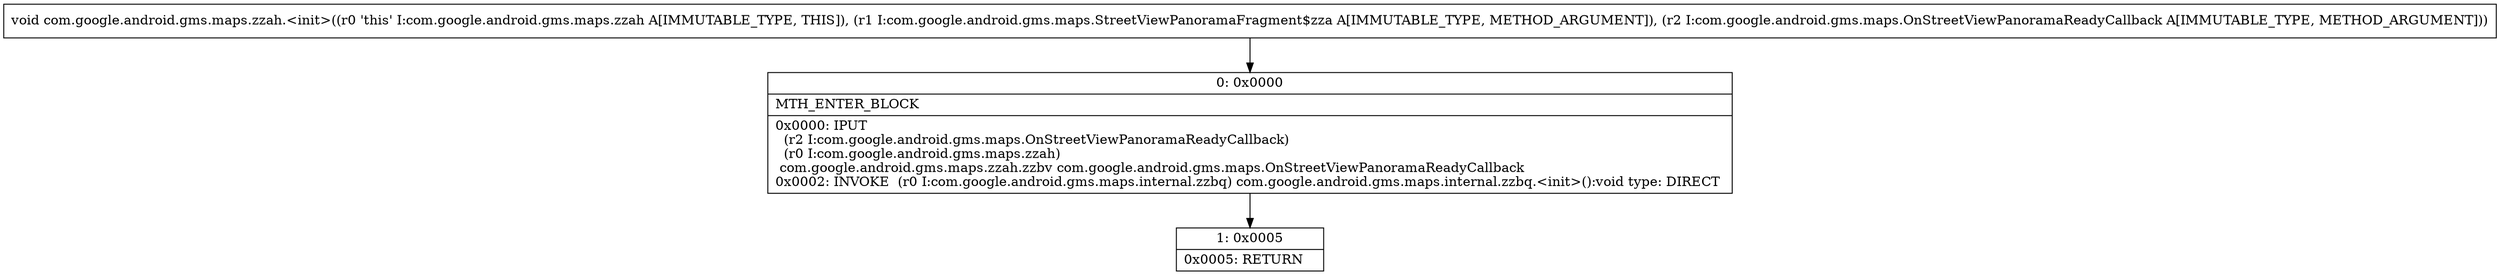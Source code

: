 digraph "CFG forcom.google.android.gms.maps.zzah.\<init\>(Lcom\/google\/android\/gms\/maps\/StreetViewPanoramaFragment$zza;Lcom\/google\/android\/gms\/maps\/OnStreetViewPanoramaReadyCallback;)V" {
Node_0 [shape=record,label="{0\:\ 0x0000|MTH_ENTER_BLOCK\l|0x0000: IPUT  \l  (r2 I:com.google.android.gms.maps.OnStreetViewPanoramaReadyCallback)\l  (r0 I:com.google.android.gms.maps.zzah)\l com.google.android.gms.maps.zzah.zzbv com.google.android.gms.maps.OnStreetViewPanoramaReadyCallback \l0x0002: INVOKE  (r0 I:com.google.android.gms.maps.internal.zzbq) com.google.android.gms.maps.internal.zzbq.\<init\>():void type: DIRECT \l}"];
Node_1 [shape=record,label="{1\:\ 0x0005|0x0005: RETURN   \l}"];
MethodNode[shape=record,label="{void com.google.android.gms.maps.zzah.\<init\>((r0 'this' I:com.google.android.gms.maps.zzah A[IMMUTABLE_TYPE, THIS]), (r1 I:com.google.android.gms.maps.StreetViewPanoramaFragment$zza A[IMMUTABLE_TYPE, METHOD_ARGUMENT]), (r2 I:com.google.android.gms.maps.OnStreetViewPanoramaReadyCallback A[IMMUTABLE_TYPE, METHOD_ARGUMENT])) }"];
MethodNode -> Node_0;
Node_0 -> Node_1;
}

